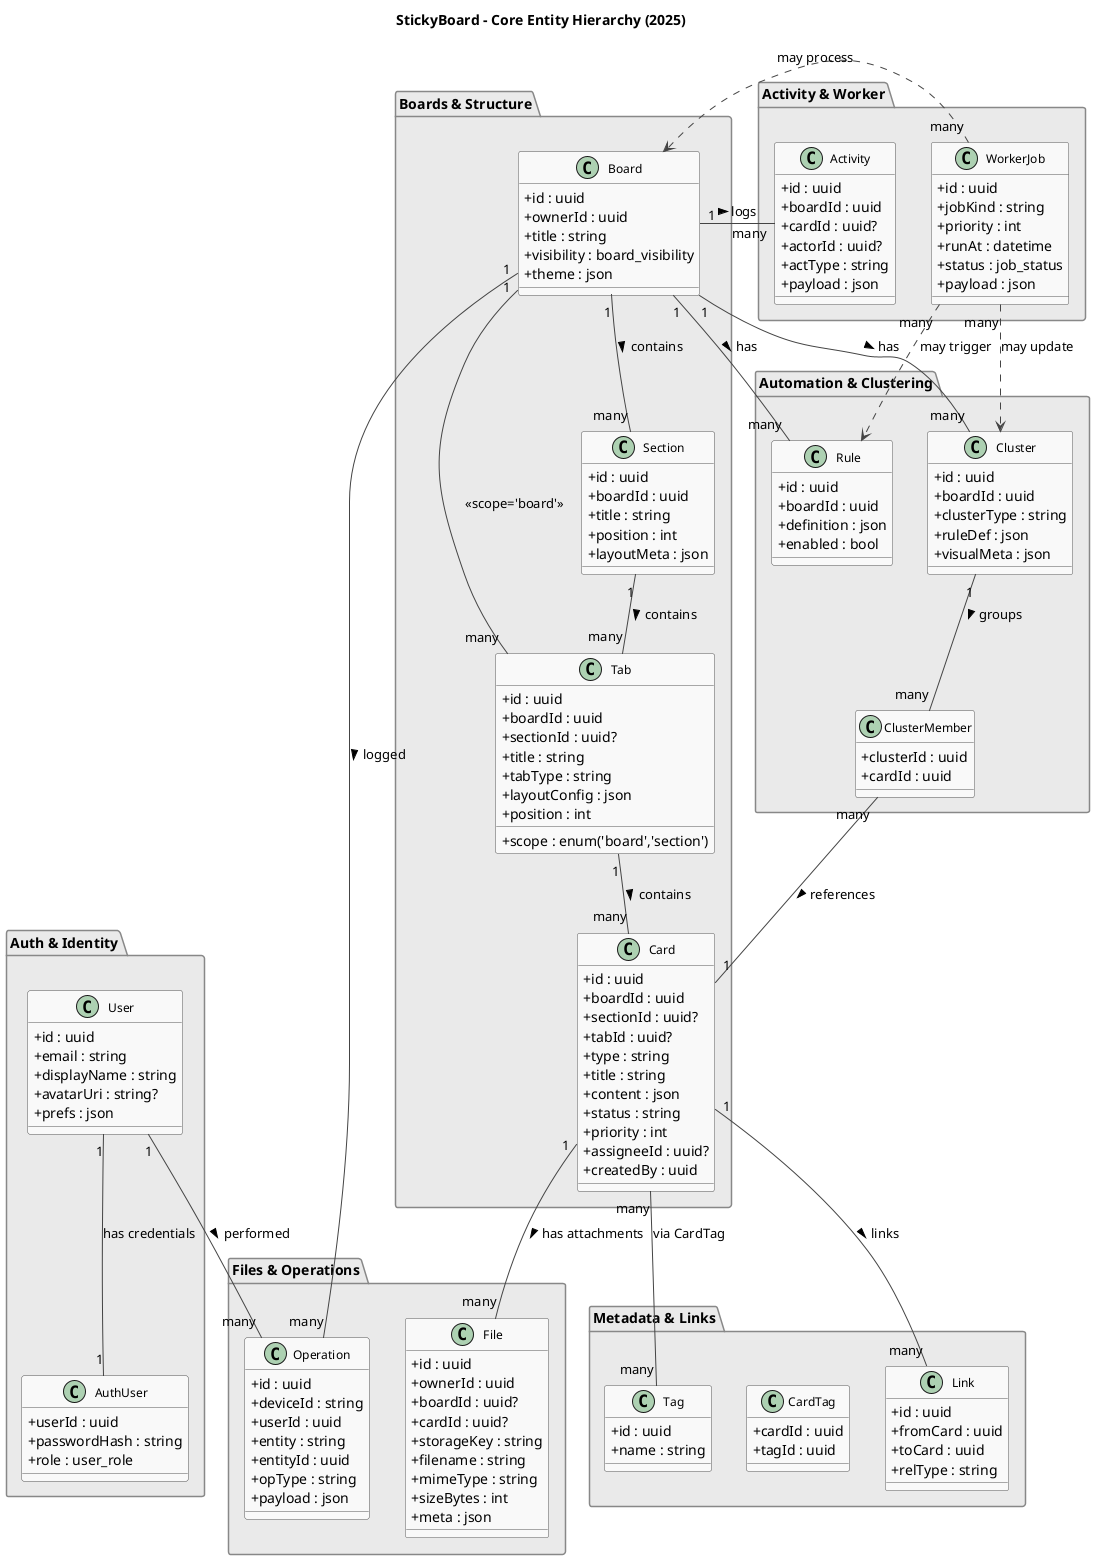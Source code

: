 @startuml StickyBoard_Hierarchy
title StickyBoard – Core Entity Hierarchy (2025)

' ======================================================
' STYLE
skinparam classAttributeIconSize 0
skinparam backgroundColor #ffffff
skinparam class {
    BackgroundColor #f9f9f9
    BorderColor #555555
    FontSize 12
}
skinparam package {
    BackgroundColor #eaeaea
    BorderColor #888888
}
skinparam arrow {
    Color #444444
}

' ======================================================
' PACKAGES
package "Auth & Identity" {
    class User {
        + id : uuid
        + email : string
        + displayName : string
        + avatarUri : string?
        + prefs : json
    }

    class AuthUser {
        + userId : uuid
        + passwordHash : string
        + role : user_role
    }

    User "1" -- "1" AuthUser : has credentials
}

package "Boards & Structure" {
    class Board {
        + id : uuid
        + ownerId : uuid
        + title : string
        + visibility : board_visibility
        + theme : json
    }

    class Section {
        + id : uuid
        + boardId : uuid
        + title : string
        + position : int
        + layoutMeta : json
    }

    class Tab {
        + id : uuid
        + boardId : uuid
        + sectionId : uuid?
        + scope : enum('board','section')
        + title : string
        + tabType : string
        + layoutConfig : json
        + position : int
    }

    class Card {
        + id : uuid
        + boardId : uuid
        + sectionId : uuid?
        + tabId : uuid?
        + type : string
        + title : string
        + content : json
        + status : string
        + priority : int
        + assigneeId : uuid?
        + createdBy : uuid
    }

    Board "1" -- "many" Section : contains >
    Section "1" -- "many" Tab : contains >
    Tab "1" -- "many" Card : contains >
    Board "1" -- "many" Tab : << scope='board' >>
}

package "Metadata & Links" {
    class Tag {
        + id : uuid
        + name : string
    }

    class CardTag {
        + cardId : uuid
        + tagId : uuid
    }

    class Link {
        + id : uuid
        + fromCard : uuid
        + toCard : uuid
        + relType : string
    }

    Card "many" -- "many" Tag : via CardTag
    Card "1" -- "many" Link : links >
}

package "Automation & Clustering" {
    class Rule {
        + id : uuid
        + boardId : uuid
        + definition : json
        + enabled : bool
    }

    class Cluster {
        + id : uuid
        + boardId : uuid
        + clusterType : string
        + ruleDef : json
        + visualMeta : json
    }

    class ClusterMember {
        + clusterId : uuid
        + cardId : uuid
    }

    Board "1" -- "many" Rule : has >
    Board "1" -- "many" Cluster : has >
    Cluster "1" -- "many" ClusterMember : groups >
    ClusterMember "many" -- "1" Card : references >
}

package "Files & Operations" {
    class File {
        + id : uuid
        + ownerId : uuid
        + boardId : uuid?
        + cardId : uuid?
        + storageKey : string
        + filename : string
        + mimeType : string
        + sizeBytes : int
        + meta : json
    }

    class Operation {
        + id : uuid
        + deviceId : string
        + userId : uuid
        + entity : string
        + entityId : uuid
        + opType : string
        + payload : json
    }

    Card "1" -- "many" File : has attachments >
    User "1" -- "many" Operation : performed >
    Board "1" -- "many" Operation : logged >
}

package "Activity & Worker" {
    class Activity {
        + id : uuid
        + boardId : uuid
        + cardId : uuid?
        + actorId : uuid?
        + actType : string
        + payload : json
    }

    class WorkerJob {
        + id : uuid
        + jobKind : string
        + priority : int
        + runAt : datetime
        + status : job_status
        + payload : json
    }

    Board "1" -- "many" Activity : logs >
    WorkerJob "many" ..> Board : may process
    WorkerJob "many" ..> Rule : may trigger
    WorkerJob "many" ..> Cluster : may update
}

@enduml
